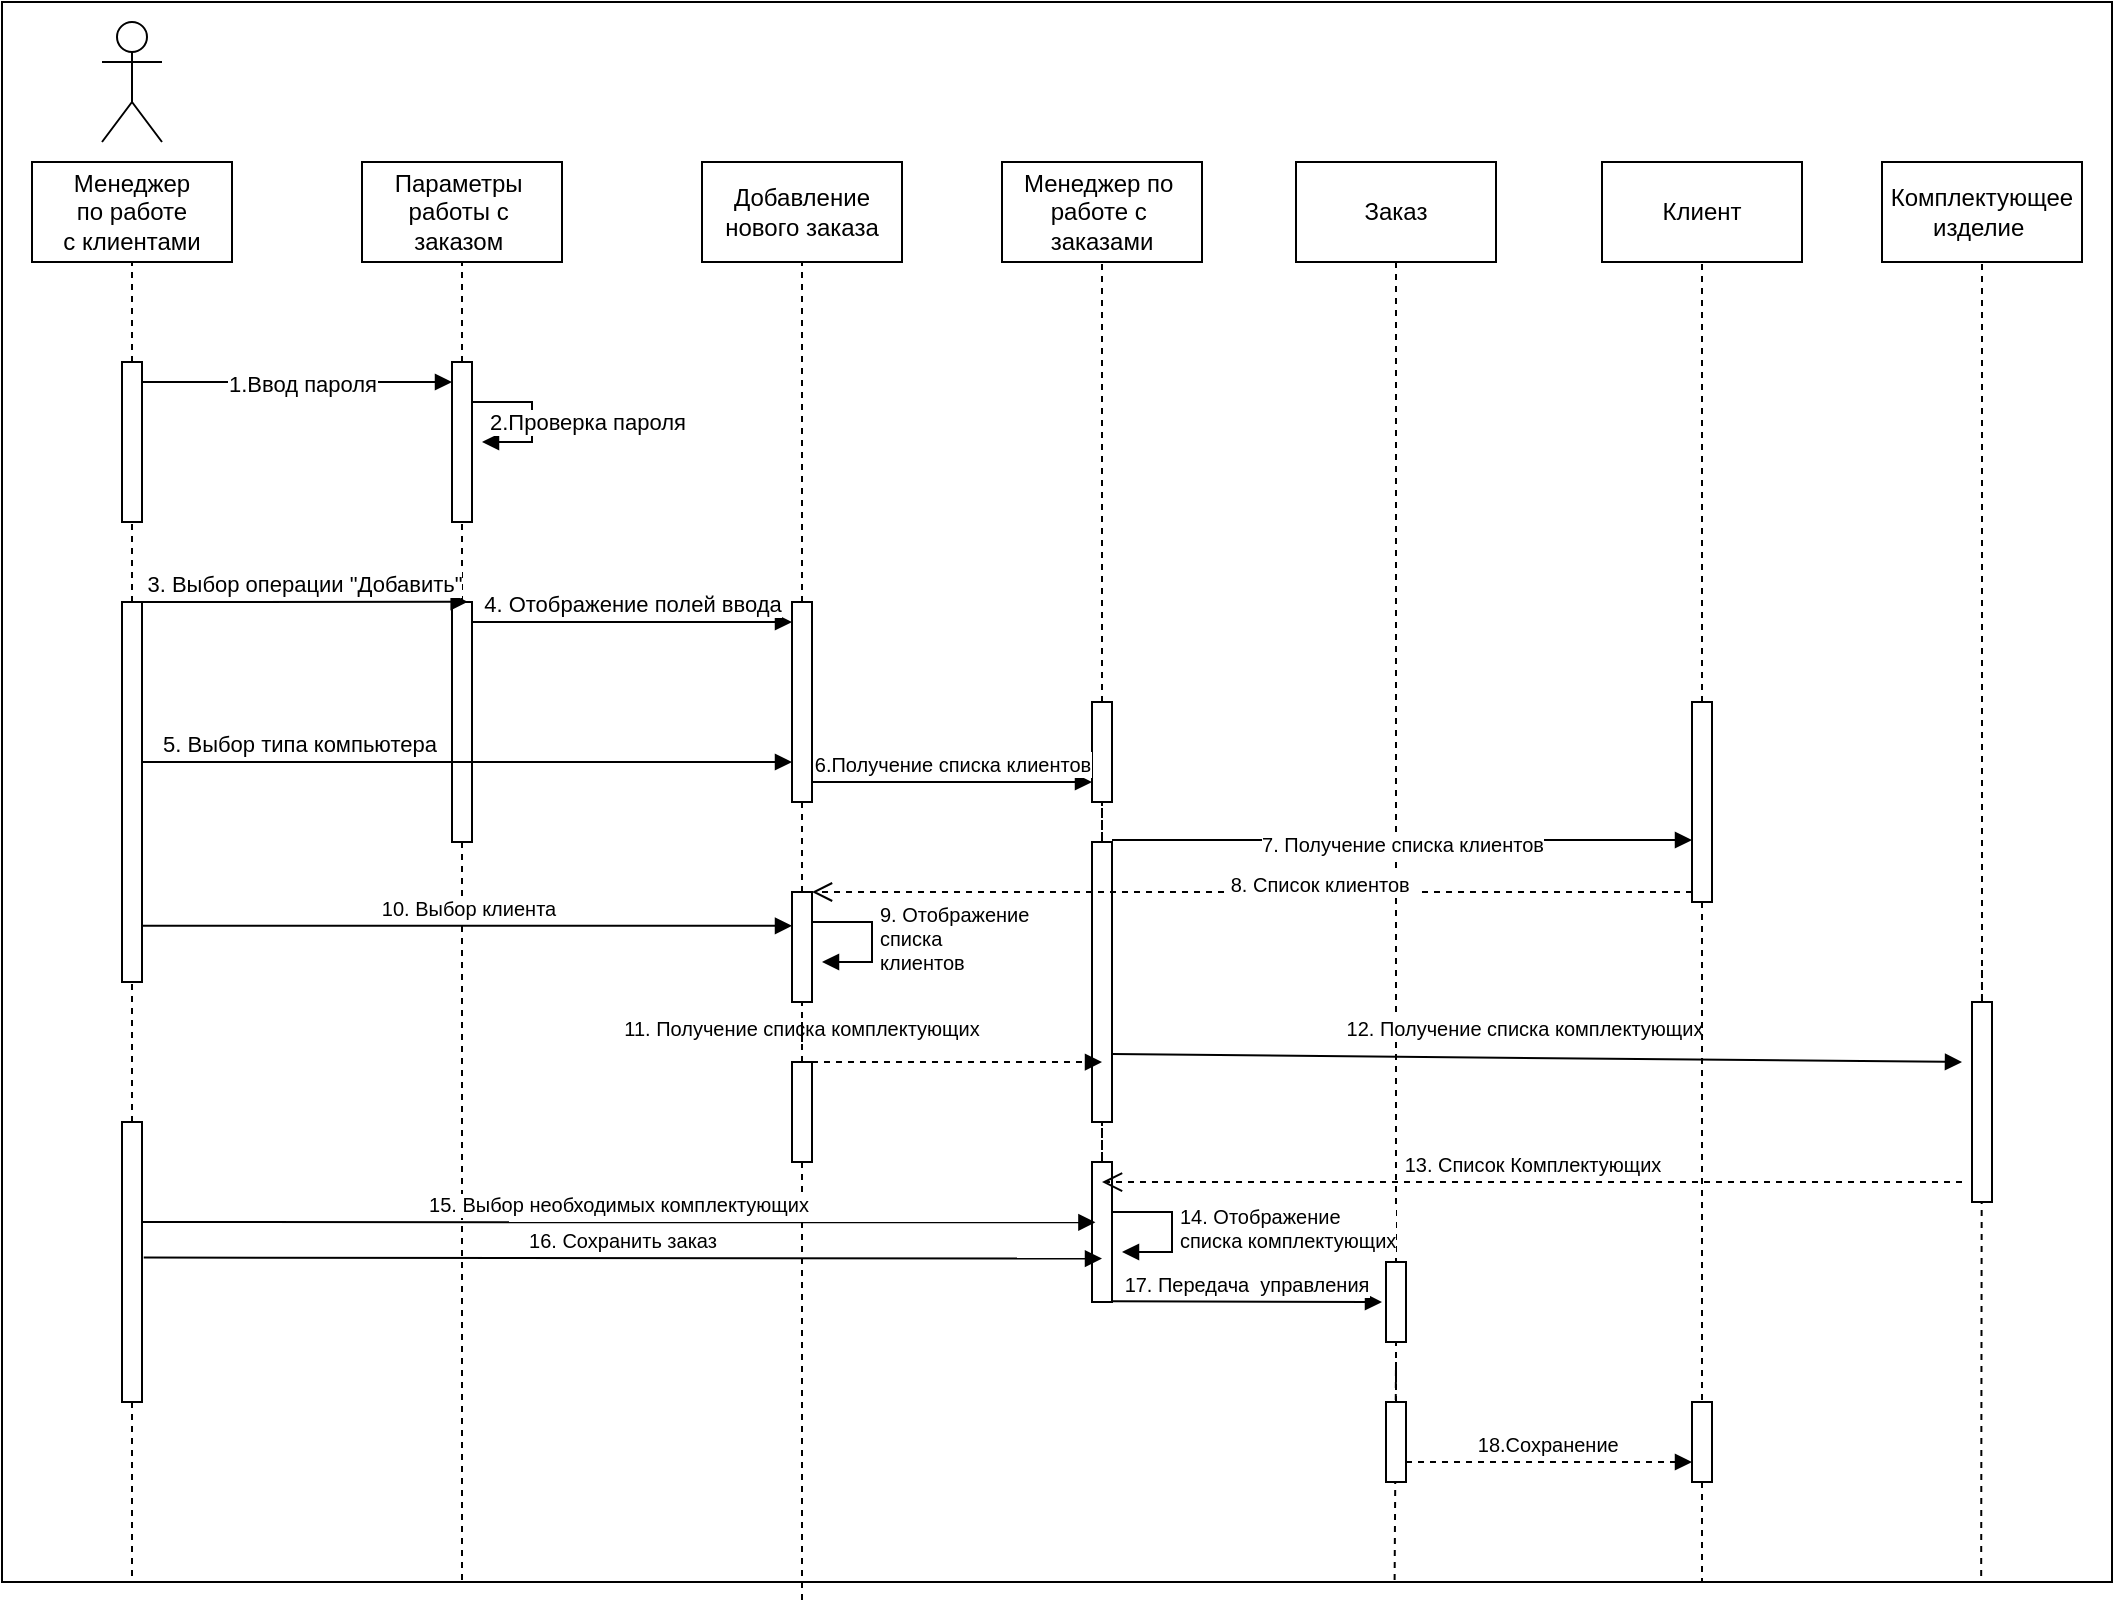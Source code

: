 <mxfile version="20.4.1" type="github" pages="2"><diagram id="V7u4_UifCZt046NC4JZk" name="Страница 1"><mxGraphModel dx="1406" dy="777" grid="1" gridSize="10" guides="1" tooltips="1" connect="1" arrows="1" fold="1" page="1" pageScale="1" pageWidth="827" pageHeight="1169" math="0" shadow="0"><root><mxCell id="0"/><mxCell id="1" parent="0"/><mxCell id="xdZV5DEqGEf_mDpp1vMc-3" value="" style="rounded=0;whiteSpace=wrap;html=1;" parent="1" vertex="1"><mxGeometry x="80" y="100" width="1055" height="790" as="geometry"/></mxCell><mxCell id="xdZV5DEqGEf_mDpp1vMc-1" value="" style="shape=umlActor;verticalLabelPosition=bottom;verticalAlign=top;html=1;outlineConnect=0;" parent="1" vertex="1"><mxGeometry x="130" y="110" width="30" height="60" as="geometry"/></mxCell><mxCell id="xdZV5DEqGEf_mDpp1vMc-5" value="Менеджер&lt;br&gt;по работе&lt;br&gt;с клиентами" style="rounded=0;whiteSpace=wrap;html=1;" parent="1" vertex="1"><mxGeometry x="95" y="180" width="100" height="50" as="geometry"/></mxCell><mxCell id="xdZV5DEqGEf_mDpp1vMc-7" value="Параметры&amp;nbsp;&lt;br&gt;работы с&amp;nbsp;&lt;br&gt;заказом&amp;nbsp;" style="rounded=0;whiteSpace=wrap;html=1;" parent="1" vertex="1"><mxGeometry x="260" y="180" width="100" height="50" as="geometry"/></mxCell><mxCell id="xdZV5DEqGEf_mDpp1vMc-8" value="Добавление&lt;br&gt;нового заказа" style="rounded=0;whiteSpace=wrap;html=1;" parent="1" vertex="1"><mxGeometry x="430" y="180" width="100" height="50" as="geometry"/></mxCell><mxCell id="xdZV5DEqGEf_mDpp1vMc-9" value="Менеджер по&amp;nbsp;&lt;br&gt;работе с&amp;nbsp;&lt;br&gt;заказами" style="rounded=0;whiteSpace=wrap;html=1;" parent="1" vertex="1"><mxGeometry x="580" y="180" width="100" height="50" as="geometry"/></mxCell><mxCell id="xdZV5DEqGEf_mDpp1vMc-90" style="edgeStyle=orthogonalEdgeStyle;rounded=0;orthogonalLoop=1;jettySize=auto;html=1;dashed=1;fontSize=10;endArrow=none;endFill=0;" parent="1" source="xdZV5DEqGEf_mDpp1vMc-10" target="xdZV5DEqGEf_mDpp1vMc-78" edge="1"><mxGeometry relative="1" as="geometry"/></mxCell><mxCell id="xdZV5DEqGEf_mDpp1vMc-10" value="Заказ" style="rounded=0;whiteSpace=wrap;html=1;" parent="1" vertex="1"><mxGeometry x="727" y="180" width="100" height="50" as="geometry"/></mxCell><mxCell id="xdZV5DEqGEf_mDpp1vMc-11" value="Клиент" style="rounded=0;whiteSpace=wrap;html=1;" parent="1" vertex="1"><mxGeometry x="880" y="180" width="100" height="50" as="geometry"/></mxCell><mxCell id="xdZV5DEqGEf_mDpp1vMc-12" value="Комплектующее&lt;br&gt;изделие&amp;nbsp;" style="rounded=0;whiteSpace=wrap;html=1;" parent="1" vertex="1"><mxGeometry x="1020" y="180" width="100" height="50" as="geometry"/></mxCell><mxCell id="xdZV5DEqGEf_mDpp1vMc-16" style="edgeStyle=orthogonalEdgeStyle;rounded=0;orthogonalLoop=1;jettySize=auto;html=1;entryX=0.5;entryY=1;entryDx=0;entryDy=0;dashed=1;endArrow=none;endFill=0;" parent="1" source="xdZV5DEqGEf_mDpp1vMc-15" target="xdZV5DEqGEf_mDpp1vMc-5" edge="1"><mxGeometry relative="1" as="geometry"/></mxCell><mxCell id="xdZV5DEqGEf_mDpp1vMc-15" value="" style="html=1;points=[];perimeter=orthogonalPerimeter;" parent="1" vertex="1"><mxGeometry x="140" y="280" width="10" height="80" as="geometry"/></mxCell><mxCell id="xdZV5DEqGEf_mDpp1vMc-19" style="edgeStyle=orthogonalEdgeStyle;rounded=0;orthogonalLoop=1;jettySize=auto;html=1;dashed=1;endArrow=none;endFill=0;" parent="1" source="xdZV5DEqGEf_mDpp1vMc-18" target="xdZV5DEqGEf_mDpp1vMc-7" edge="1"><mxGeometry relative="1" as="geometry"/></mxCell><mxCell id="xdZV5DEqGEf_mDpp1vMc-18" value="" style="html=1;points=[];perimeter=orthogonalPerimeter;" parent="1" vertex="1"><mxGeometry x="305" y="280" width="10" height="80" as="geometry"/></mxCell><mxCell id="xdZV5DEqGEf_mDpp1vMc-28" value="1.Ввод пароля" style="html=1;verticalAlign=bottom;endArrow=block;rounded=0;" parent="1" target="xdZV5DEqGEf_mDpp1vMc-18" edge="1"><mxGeometry x="0.032" y="-10" width="80" relative="1" as="geometry"><mxPoint x="150" y="290" as="sourcePoint"/><mxPoint x="230" y="290" as="targetPoint"/><mxPoint as="offset"/></mxGeometry></mxCell><mxCell id="xdZV5DEqGEf_mDpp1vMc-32" value="2.Проверка пароля" style="edgeStyle=orthogonalEdgeStyle;html=1;align=left;spacingLeft=2;endArrow=block;rounded=0;entryX=1;entryY=0;" parent="1" edge="1"><mxGeometry x="1" y="-10" relative="1" as="geometry"><mxPoint x="315" y="300" as="sourcePoint"/><Array as="points"><mxPoint x="345" y="300"/><mxPoint x="345" y="320"/></Array><mxPoint x="320" y="320" as="targetPoint"/><mxPoint as="offset"/></mxGeometry></mxCell><mxCell id="xdZV5DEqGEf_mDpp1vMc-35" value="" style="edgeStyle=orthogonalEdgeStyle;rounded=0;orthogonalLoop=1;jettySize=auto;html=1;endArrow=none;endFill=0;dashed=1;" parent="1" source="xdZV5DEqGEf_mDpp1vMc-36" target="xdZV5DEqGEf_mDpp1vMc-18" edge="1"><mxGeometry relative="1" as="geometry"/></mxCell><mxCell id="xdZV5DEqGEf_mDpp1vMc-37" value="" style="edgeStyle=orthogonalEdgeStyle;rounded=0;orthogonalLoop=1;jettySize=auto;html=1;dashed=1;endArrow=none;endFill=0;" parent="1" source="xdZV5DEqGEf_mDpp1vMc-34" target="xdZV5DEqGEf_mDpp1vMc-15" edge="1"><mxGeometry relative="1" as="geometry"/></mxCell><mxCell id="xdZV5DEqGEf_mDpp1vMc-34" value="" style="html=1;points=[];perimeter=orthogonalPerimeter;" parent="1" vertex="1"><mxGeometry x="140" y="400" width="10" height="190" as="geometry"/></mxCell><mxCell id="xdZV5DEqGEf_mDpp1vMc-74" style="edgeStyle=orthogonalEdgeStyle;rounded=0;orthogonalLoop=1;jettySize=auto;html=1;dashed=1;fontSize=10;endArrow=none;endFill=0;" parent="1" source="xdZV5DEqGEf_mDpp1vMc-36" edge="1"><mxGeometry relative="1" as="geometry"><mxPoint x="310" y="890" as="targetPoint"/></mxGeometry></mxCell><mxCell id="xdZV5DEqGEf_mDpp1vMc-36" value="" style="html=1;points=[];perimeter=orthogonalPerimeter;" parent="1" vertex="1"><mxGeometry x="305" y="400" width="10" height="120" as="geometry"/></mxCell><mxCell id="xdZV5DEqGEf_mDpp1vMc-38" value="3. Выбор операции &quot;Добавить&quot;" style="html=1;verticalAlign=bottom;endArrow=block;rounded=0;entryX=0.783;entryY=-0.001;entryDx=0;entryDy=0;entryPerimeter=0;" parent="1" target="xdZV5DEqGEf_mDpp1vMc-36" edge="1"><mxGeometry width="80" relative="1" as="geometry"><mxPoint x="150" y="400" as="sourcePoint"/><mxPoint x="230" y="400" as="targetPoint"/></mxGeometry></mxCell><mxCell id="xdZV5DEqGEf_mDpp1vMc-40" style="edgeStyle=orthogonalEdgeStyle;rounded=0;orthogonalLoop=1;jettySize=auto;html=1;dashed=1;endArrow=none;endFill=0;" parent="1" source="xdZV5DEqGEf_mDpp1vMc-39" target="xdZV5DEqGEf_mDpp1vMc-8" edge="1"><mxGeometry relative="1" as="geometry"/></mxCell><mxCell id="xdZV5DEqGEf_mDpp1vMc-39" value="" style="html=1;points=[];perimeter=orthogonalPerimeter;" parent="1" vertex="1"><mxGeometry x="475" y="400" width="10" height="100" as="geometry"/></mxCell><mxCell id="xdZV5DEqGEf_mDpp1vMc-41" value="4. Отображение полей ввода" style="html=1;verticalAlign=bottom;endArrow=block;rounded=0;" parent="1" target="xdZV5DEqGEf_mDpp1vMc-39" edge="1"><mxGeometry width="80" relative="1" as="geometry"><mxPoint x="315" y="410" as="sourcePoint"/><mxPoint x="395" y="410" as="targetPoint"/><Array as="points"/></mxGeometry></mxCell><mxCell id="xdZV5DEqGEf_mDpp1vMc-42" value="5. Выбор типа компьютера&amp;nbsp;" style="html=1;verticalAlign=bottom;endArrow=block;rounded=0;" parent="1" target="xdZV5DEqGEf_mDpp1vMc-39" edge="1"><mxGeometry x="-0.508" width="80" relative="1" as="geometry"><mxPoint x="150" y="480" as="sourcePoint"/><mxPoint x="230" y="480" as="targetPoint"/><mxPoint as="offset"/></mxGeometry></mxCell><mxCell id="xdZV5DEqGEf_mDpp1vMc-44" style="edgeStyle=orthogonalEdgeStyle;rounded=0;orthogonalLoop=1;jettySize=auto;html=1;endArrow=none;endFill=0;dashed=1;" parent="1" source="xdZV5DEqGEf_mDpp1vMc-43" target="xdZV5DEqGEf_mDpp1vMc-9" edge="1"><mxGeometry relative="1" as="geometry"/></mxCell><mxCell id="xdZV5DEqGEf_mDpp1vMc-43" value="" style="html=1;points=[];perimeter=orthogonalPerimeter;" parent="1" vertex="1"><mxGeometry x="625" y="450" width="10" height="50" as="geometry"/></mxCell><mxCell id="xdZV5DEqGEf_mDpp1vMc-45" value="&lt;font style=&quot;font-size: 10px;&quot;&gt;6.Получение списка клиентов&lt;/font&gt;" style="html=1;verticalAlign=bottom;endArrow=block;rounded=0;" parent="1" target="xdZV5DEqGEf_mDpp1vMc-43" edge="1"><mxGeometry width="80" relative="1" as="geometry"><mxPoint x="485" y="490" as="sourcePoint"/><mxPoint x="565" y="490" as="targetPoint"/></mxGeometry></mxCell><mxCell id="xdZV5DEqGEf_mDpp1vMc-47" value="" style="edgeStyle=orthogonalEdgeStyle;rounded=0;orthogonalLoop=1;jettySize=auto;html=1;fontSize=10;endArrow=none;endFill=0;dashed=1;" parent="1" source="xdZV5DEqGEf_mDpp1vMc-46" target="xdZV5DEqGEf_mDpp1vMc-39" edge="1"><mxGeometry relative="1" as="geometry"/></mxCell><mxCell id="xdZV5DEqGEf_mDpp1vMc-46" value="" style="html=1;points=[];perimeter=orthogonalPerimeter;" parent="1" vertex="1"><mxGeometry x="475" y="545" width="10" height="55" as="geometry"/></mxCell><mxCell id="xdZV5DEqGEf_mDpp1vMc-48" value="10. Выбор клиента" style="html=1;verticalAlign=bottom;endArrow=block;rounded=0;fontSize=10;" parent="1" target="xdZV5DEqGEf_mDpp1vMc-46" edge="1"><mxGeometry width="80" relative="1" as="geometry"><mxPoint x="150" y="561.91" as="sourcePoint"/><mxPoint x="230" y="561.91" as="targetPoint"/></mxGeometry></mxCell><mxCell id="xdZV5DEqGEf_mDpp1vMc-50" value="9. Отображение&amp;nbsp;&lt;br&gt;списка&lt;br&gt;клиентов&amp;nbsp;" style="edgeStyle=orthogonalEdgeStyle;html=1;align=left;spacingLeft=2;endArrow=block;rounded=0;entryX=1;entryY=0;fontSize=10;" parent="1" edge="1"><mxGeometry relative="1" as="geometry"><mxPoint x="485" y="560" as="sourcePoint"/><Array as="points"><mxPoint x="515" y="560"/></Array><mxPoint x="490" y="580" as="targetPoint"/></mxGeometry></mxCell><mxCell id="xdZV5DEqGEf_mDpp1vMc-52" value="" style="edgeStyle=orthogonalEdgeStyle;rounded=0;orthogonalLoop=1;jettySize=auto;html=1;fontSize=10;endArrow=none;endFill=0;dashed=1;" parent="1" source="xdZV5DEqGEf_mDpp1vMc-51" target="xdZV5DEqGEf_mDpp1vMc-46" edge="1"><mxGeometry relative="1" as="geometry"/></mxCell><mxCell id="xdZV5DEqGEf_mDpp1vMc-92" style="edgeStyle=orthogonalEdgeStyle;rounded=0;orthogonalLoop=1;jettySize=auto;html=1;dashed=1;fontSize=10;endArrow=none;endFill=0;" parent="1" source="xdZV5DEqGEf_mDpp1vMc-51" edge="1"><mxGeometry relative="1" as="geometry"><mxPoint x="480" y="900" as="targetPoint"/></mxGeometry></mxCell><mxCell id="xdZV5DEqGEf_mDpp1vMc-51" value="" style="html=1;points=[];perimeter=orthogonalPerimeter;" parent="1" vertex="1"><mxGeometry x="475" y="630" width="10" height="50" as="geometry"/></mxCell><mxCell id="xdZV5DEqGEf_mDpp1vMc-53" value="11. Получение списка комплектующих" style="text;align=center;fontStyle=0;verticalAlign=middle;spacingLeft=3;spacingRight=3;strokeColor=none;rotatable=0;points=[[0,0.5],[1,0.5]];portConstraint=eastwest;fontSize=10;" parent="1" vertex="1"><mxGeometry x="440" y="600" width="80" height="26" as="geometry"/></mxCell><mxCell id="xdZV5DEqGEf_mDpp1vMc-56" style="edgeStyle=orthogonalEdgeStyle;rounded=0;orthogonalLoop=1;jettySize=auto;html=1;dashed=1;fontSize=10;endArrow=none;endFill=0;" parent="1" source="xdZV5DEqGEf_mDpp1vMc-54" target="xdZV5DEqGEf_mDpp1vMc-34" edge="1"><mxGeometry relative="1" as="geometry"/></mxCell><mxCell id="xdZV5DEqGEf_mDpp1vMc-57" style="edgeStyle=orthogonalEdgeStyle;rounded=0;orthogonalLoop=1;jettySize=auto;html=1;dashed=1;fontSize=10;endArrow=none;endFill=0;" parent="1" source="xdZV5DEqGEf_mDpp1vMc-54" edge="1"><mxGeometry relative="1" as="geometry"><mxPoint x="145" y="890" as="targetPoint"/></mxGeometry></mxCell><mxCell id="xdZV5DEqGEf_mDpp1vMc-54" value="" style="html=1;points=[];perimeter=orthogonalPerimeter;" parent="1" vertex="1"><mxGeometry x="140" y="660" width="10" height="140" as="geometry"/></mxCell><mxCell id="xdZV5DEqGEf_mDpp1vMc-59" value="" style="edgeStyle=orthogonalEdgeStyle;rounded=0;orthogonalLoop=1;jettySize=auto;html=1;dashed=1;fontSize=10;endArrow=none;endFill=0;" parent="1" source="xdZV5DEqGEf_mDpp1vMc-58" target="xdZV5DEqGEf_mDpp1vMc-43" edge="1"><mxGeometry relative="1" as="geometry"/></mxCell><mxCell id="xdZV5DEqGEf_mDpp1vMc-58" value="" style="html=1;points=[];perimeter=orthogonalPerimeter;" parent="1" vertex="1"><mxGeometry x="625" y="520" width="10" height="140" as="geometry"/></mxCell><mxCell id="xdZV5DEqGEf_mDpp1vMc-62" style="edgeStyle=orthogonalEdgeStyle;rounded=0;orthogonalLoop=1;jettySize=auto;html=1;entryX=0.5;entryY=1;entryDx=0;entryDy=0;dashed=1;fontSize=10;endArrow=none;endFill=0;" parent="1" source="xdZV5DEqGEf_mDpp1vMc-61" target="xdZV5DEqGEf_mDpp1vMc-11" edge="1"><mxGeometry relative="1" as="geometry"/></mxCell><mxCell id="xdZV5DEqGEf_mDpp1vMc-85" style="edgeStyle=orthogonalEdgeStyle;rounded=0;orthogonalLoop=1;jettySize=auto;html=1;dashed=1;fontSize=10;endArrow=none;endFill=0;startArrow=none;" parent="1" source="xdZV5DEqGEf_mDpp1vMc-86" edge="1"><mxGeometry relative="1" as="geometry"><mxPoint x="930" y="890" as="targetPoint"/></mxGeometry></mxCell><mxCell id="xdZV5DEqGEf_mDpp1vMc-61" value="" style="html=1;points=[];perimeter=orthogonalPerimeter;" parent="1" vertex="1"><mxGeometry x="925" y="450" width="10" height="100" as="geometry"/></mxCell><mxCell id="xdZV5DEqGEf_mDpp1vMc-63" value="7. Получение списка клиентов" style="html=1;verticalAlign=bottom;endArrow=block;rounded=0;fontSize=10;" parent="1" target="xdZV5DEqGEf_mDpp1vMc-61" edge="1"><mxGeometry y="-11" width="80" relative="1" as="geometry"><mxPoint x="635" y="519" as="sourcePoint"/><mxPoint x="715" y="519" as="targetPoint"/><mxPoint as="offset"/></mxGeometry></mxCell><mxCell id="xdZV5DEqGEf_mDpp1vMc-65" value="8. Список клиентов&amp;nbsp;" style="html=1;verticalAlign=bottom;endArrow=open;dashed=1;endSize=8;rounded=0;fontSize=10;" parent="1" target="xdZV5DEqGEf_mDpp1vMc-46" edge="1"><mxGeometry x="-0.159" y="5" relative="1" as="geometry"><mxPoint x="925" y="545" as="sourcePoint"/><mxPoint x="845" y="545" as="targetPoint"/><mxPoint as="offset"/></mxGeometry></mxCell><mxCell id="xdZV5DEqGEf_mDpp1vMc-67" style="edgeStyle=orthogonalEdgeStyle;rounded=0;orthogonalLoop=1;jettySize=auto;html=1;fontSize=10;endArrow=none;endFill=0;dashed=1;" parent="1" source="xdZV5DEqGEf_mDpp1vMc-66" target="xdZV5DEqGEf_mDpp1vMc-12" edge="1"><mxGeometry relative="1" as="geometry"/></mxCell><mxCell id="xdZV5DEqGEf_mDpp1vMc-89" style="edgeStyle=orthogonalEdgeStyle;rounded=0;orthogonalLoop=1;jettySize=auto;html=1;dashed=1;fontSize=10;endArrow=none;endFill=0;entryX=0.938;entryY=1;entryDx=0;entryDy=0;entryPerimeter=0;" parent="1" source="xdZV5DEqGEf_mDpp1vMc-66" target="xdZV5DEqGEf_mDpp1vMc-3" edge="1"><mxGeometry relative="1" as="geometry"><mxPoint x="1070" y="900" as="targetPoint"/></mxGeometry></mxCell><mxCell id="xdZV5DEqGEf_mDpp1vMc-66" value="" style="html=1;points=[];perimeter=orthogonalPerimeter;" parent="1" vertex="1"><mxGeometry x="1065" y="600" width="10" height="100" as="geometry"/></mxCell><mxCell id="xdZV5DEqGEf_mDpp1vMc-69" value="12. Получение списка комплектующих" style="html=1;verticalAlign=bottom;endArrow=block;rounded=0;fontSize=10;" parent="1" edge="1"><mxGeometry x="-0.034" y="6" width="80" relative="1" as="geometry"><mxPoint x="635" y="626" as="sourcePoint"/><mxPoint x="1060" y="630" as="targetPoint"/><mxPoint as="offset"/></mxGeometry></mxCell><mxCell id="xdZV5DEqGEf_mDpp1vMc-71" value="" style="edgeStyle=orthogonalEdgeStyle;rounded=0;orthogonalLoop=1;jettySize=auto;html=1;fontSize=10;endArrow=none;endFill=0;dashed=1;" parent="1" source="xdZV5DEqGEf_mDpp1vMc-70" target="xdZV5DEqGEf_mDpp1vMc-58" edge="1"><mxGeometry relative="1" as="geometry"/></mxCell><mxCell id="xdZV5DEqGEf_mDpp1vMc-70" value="" style="html=1;points=[];perimeter=orthogonalPerimeter;" parent="1" vertex="1"><mxGeometry x="625" y="680" width="10" height="70" as="geometry"/></mxCell><mxCell id="xdZV5DEqGEf_mDpp1vMc-72" value="13. Список Комплектующих" style="html=1;verticalAlign=bottom;endArrow=open;dashed=1;endSize=8;rounded=0;fontSize=10;entryX=0.5;entryY=0.143;entryDx=0;entryDy=0;entryPerimeter=0;" parent="1" target="xdZV5DEqGEf_mDpp1vMc-70" edge="1"><mxGeometry relative="1" as="geometry"><mxPoint x="1060" y="690" as="sourcePoint"/><mxPoint x="1000" y="690" as="targetPoint"/></mxGeometry></mxCell><mxCell id="xdZV5DEqGEf_mDpp1vMc-75" value="" style="html=1;verticalAlign=bottom;endArrow=block;rounded=0;dashed=1;fontSize=10;entryX=0.5;entryY=0.786;entryDx=0;entryDy=0;entryPerimeter=0;" parent="1" target="xdZV5DEqGEf_mDpp1vMc-58" edge="1"><mxGeometry width="80" relative="1" as="geometry"><mxPoint x="485" y="630" as="sourcePoint"/><mxPoint x="565" y="630" as="targetPoint"/></mxGeometry></mxCell><mxCell id="xdZV5DEqGEf_mDpp1vMc-77" value="14. Отображение&lt;br&gt;списка комплектующих" style="edgeStyle=orthogonalEdgeStyle;html=1;align=left;spacingLeft=2;endArrow=block;rounded=0;entryX=1;entryY=0;fontSize=10;" parent="1" edge="1"><mxGeometry relative="1" as="geometry"><mxPoint x="635" y="705" as="sourcePoint"/><Array as="points"><mxPoint x="665" y="705"/></Array><mxPoint x="640" y="725" as="targetPoint"/></mxGeometry></mxCell><mxCell id="xdZV5DEqGEf_mDpp1vMc-78" value="" style="html=1;points=[];perimeter=orthogonalPerimeter;" parent="1" vertex="1"><mxGeometry x="772" y="730" width="10" height="40" as="geometry"/></mxCell><mxCell id="xdZV5DEqGEf_mDpp1vMc-80" value="17. Передача&amp;nbsp; управления" style="html=1;verticalAlign=bottom;endArrow=block;rounded=0;fontSize=10;" parent="1" edge="1"><mxGeometry width="80" relative="1" as="geometry"><mxPoint x="635" y="749.58" as="sourcePoint"/><mxPoint x="770" y="750" as="targetPoint"/></mxGeometry></mxCell><mxCell id="xdZV5DEqGEf_mDpp1vMc-83" value="" style="edgeStyle=orthogonalEdgeStyle;rounded=0;orthogonalLoop=1;jettySize=auto;html=1;fontSize=10;endArrow=none;endFill=0;dashed=1;" parent="1" source="xdZV5DEqGEf_mDpp1vMc-81" target="xdZV5DEqGEf_mDpp1vMc-78" edge="1"><mxGeometry relative="1" as="geometry"/></mxCell><mxCell id="xdZV5DEqGEf_mDpp1vMc-84" style="edgeStyle=orthogonalEdgeStyle;rounded=0;orthogonalLoop=1;jettySize=auto;html=1;dashed=1;fontSize=10;endArrow=none;endFill=0;entryX=0.66;entryY=1;entryDx=0;entryDy=0;entryPerimeter=0;" parent="1" source="xdZV5DEqGEf_mDpp1vMc-81" target="xdZV5DEqGEf_mDpp1vMc-3" edge="1"><mxGeometry relative="1" as="geometry"><mxPoint x="777" y="900" as="targetPoint"/></mxGeometry></mxCell><mxCell id="xdZV5DEqGEf_mDpp1vMc-81" value="" style="html=1;points=[];perimeter=orthogonalPerimeter;" parent="1" vertex="1"><mxGeometry x="772" y="800" width="10" height="40" as="geometry"/></mxCell><mxCell id="xdZV5DEqGEf_mDpp1vMc-86" value="" style="html=1;points=[];perimeter=orthogonalPerimeter;" parent="1" vertex="1"><mxGeometry x="925" y="800" width="10" height="40" as="geometry"/></mxCell><mxCell id="xdZV5DEqGEf_mDpp1vMc-87" value="" style="edgeStyle=orthogonalEdgeStyle;rounded=0;orthogonalLoop=1;jettySize=auto;html=1;dashed=1;fontSize=10;endArrow=none;endFill=0;" parent="1" source="xdZV5DEqGEf_mDpp1vMc-61" target="xdZV5DEqGEf_mDpp1vMc-86" edge="1"><mxGeometry relative="1" as="geometry"><mxPoint x="930" y="900" as="targetPoint"/><mxPoint x="930" y="550" as="sourcePoint"/></mxGeometry></mxCell><mxCell id="xdZV5DEqGEf_mDpp1vMc-88" value="18.Сохранение&amp;nbsp;" style="html=1;verticalAlign=bottom;endArrow=block;rounded=0;dashed=1;fontSize=10;" parent="1" target="xdZV5DEqGEf_mDpp1vMc-86" edge="1"><mxGeometry width="80" relative="1" as="geometry"><mxPoint x="782" y="830" as="sourcePoint"/><mxPoint x="862" y="830" as="targetPoint"/></mxGeometry></mxCell><mxCell id="xdZV5DEqGEf_mDpp1vMc-94" value="15. Выбор необходимых комплектующих" style="html=1;verticalAlign=bottom;endArrow=block;rounded=0;fontSize=10;entryX=0.171;entryY=0.431;entryDx=0;entryDy=0;entryPerimeter=0;" parent="1" target="xdZV5DEqGEf_mDpp1vMc-70" edge="1"><mxGeometry width="80" relative="1" as="geometry"><mxPoint x="150" y="710" as="sourcePoint"/><mxPoint x="230" y="710" as="targetPoint"/></mxGeometry></mxCell><mxCell id="xdZV5DEqGEf_mDpp1vMc-95" value="16. Сохранить заказ" style="html=1;verticalAlign=bottom;endArrow=block;rounded=0;fontSize=10;entryX=0.5;entryY=0.69;entryDx=0;entryDy=0;entryPerimeter=0;exitX=1.086;exitY=0.484;exitDx=0;exitDy=0;exitPerimeter=0;" parent="1" source="xdZV5DEqGEf_mDpp1vMc-54" target="xdZV5DEqGEf_mDpp1vMc-70" edge="1"><mxGeometry width="80" relative="1" as="geometry"><mxPoint x="160" y="728.33" as="sourcePoint"/><mxPoint x="620" y="730" as="targetPoint"/></mxGeometry></mxCell></root></mxGraphModel></diagram><diagram id="PX26DhCKyGLzZJqny0wn" name="Страница 2"><mxGraphModel dx="412" dy="775" grid="1" gridSize="10" guides="1" tooltips="1" connect="1" arrows="1" fold="1" page="1" pageScale="1" pageWidth="827" pageHeight="1169" math="0" shadow="0"><root><mxCell id="0"/><mxCell id="1" parent="0"/></root></mxGraphModel></diagram></mxfile>